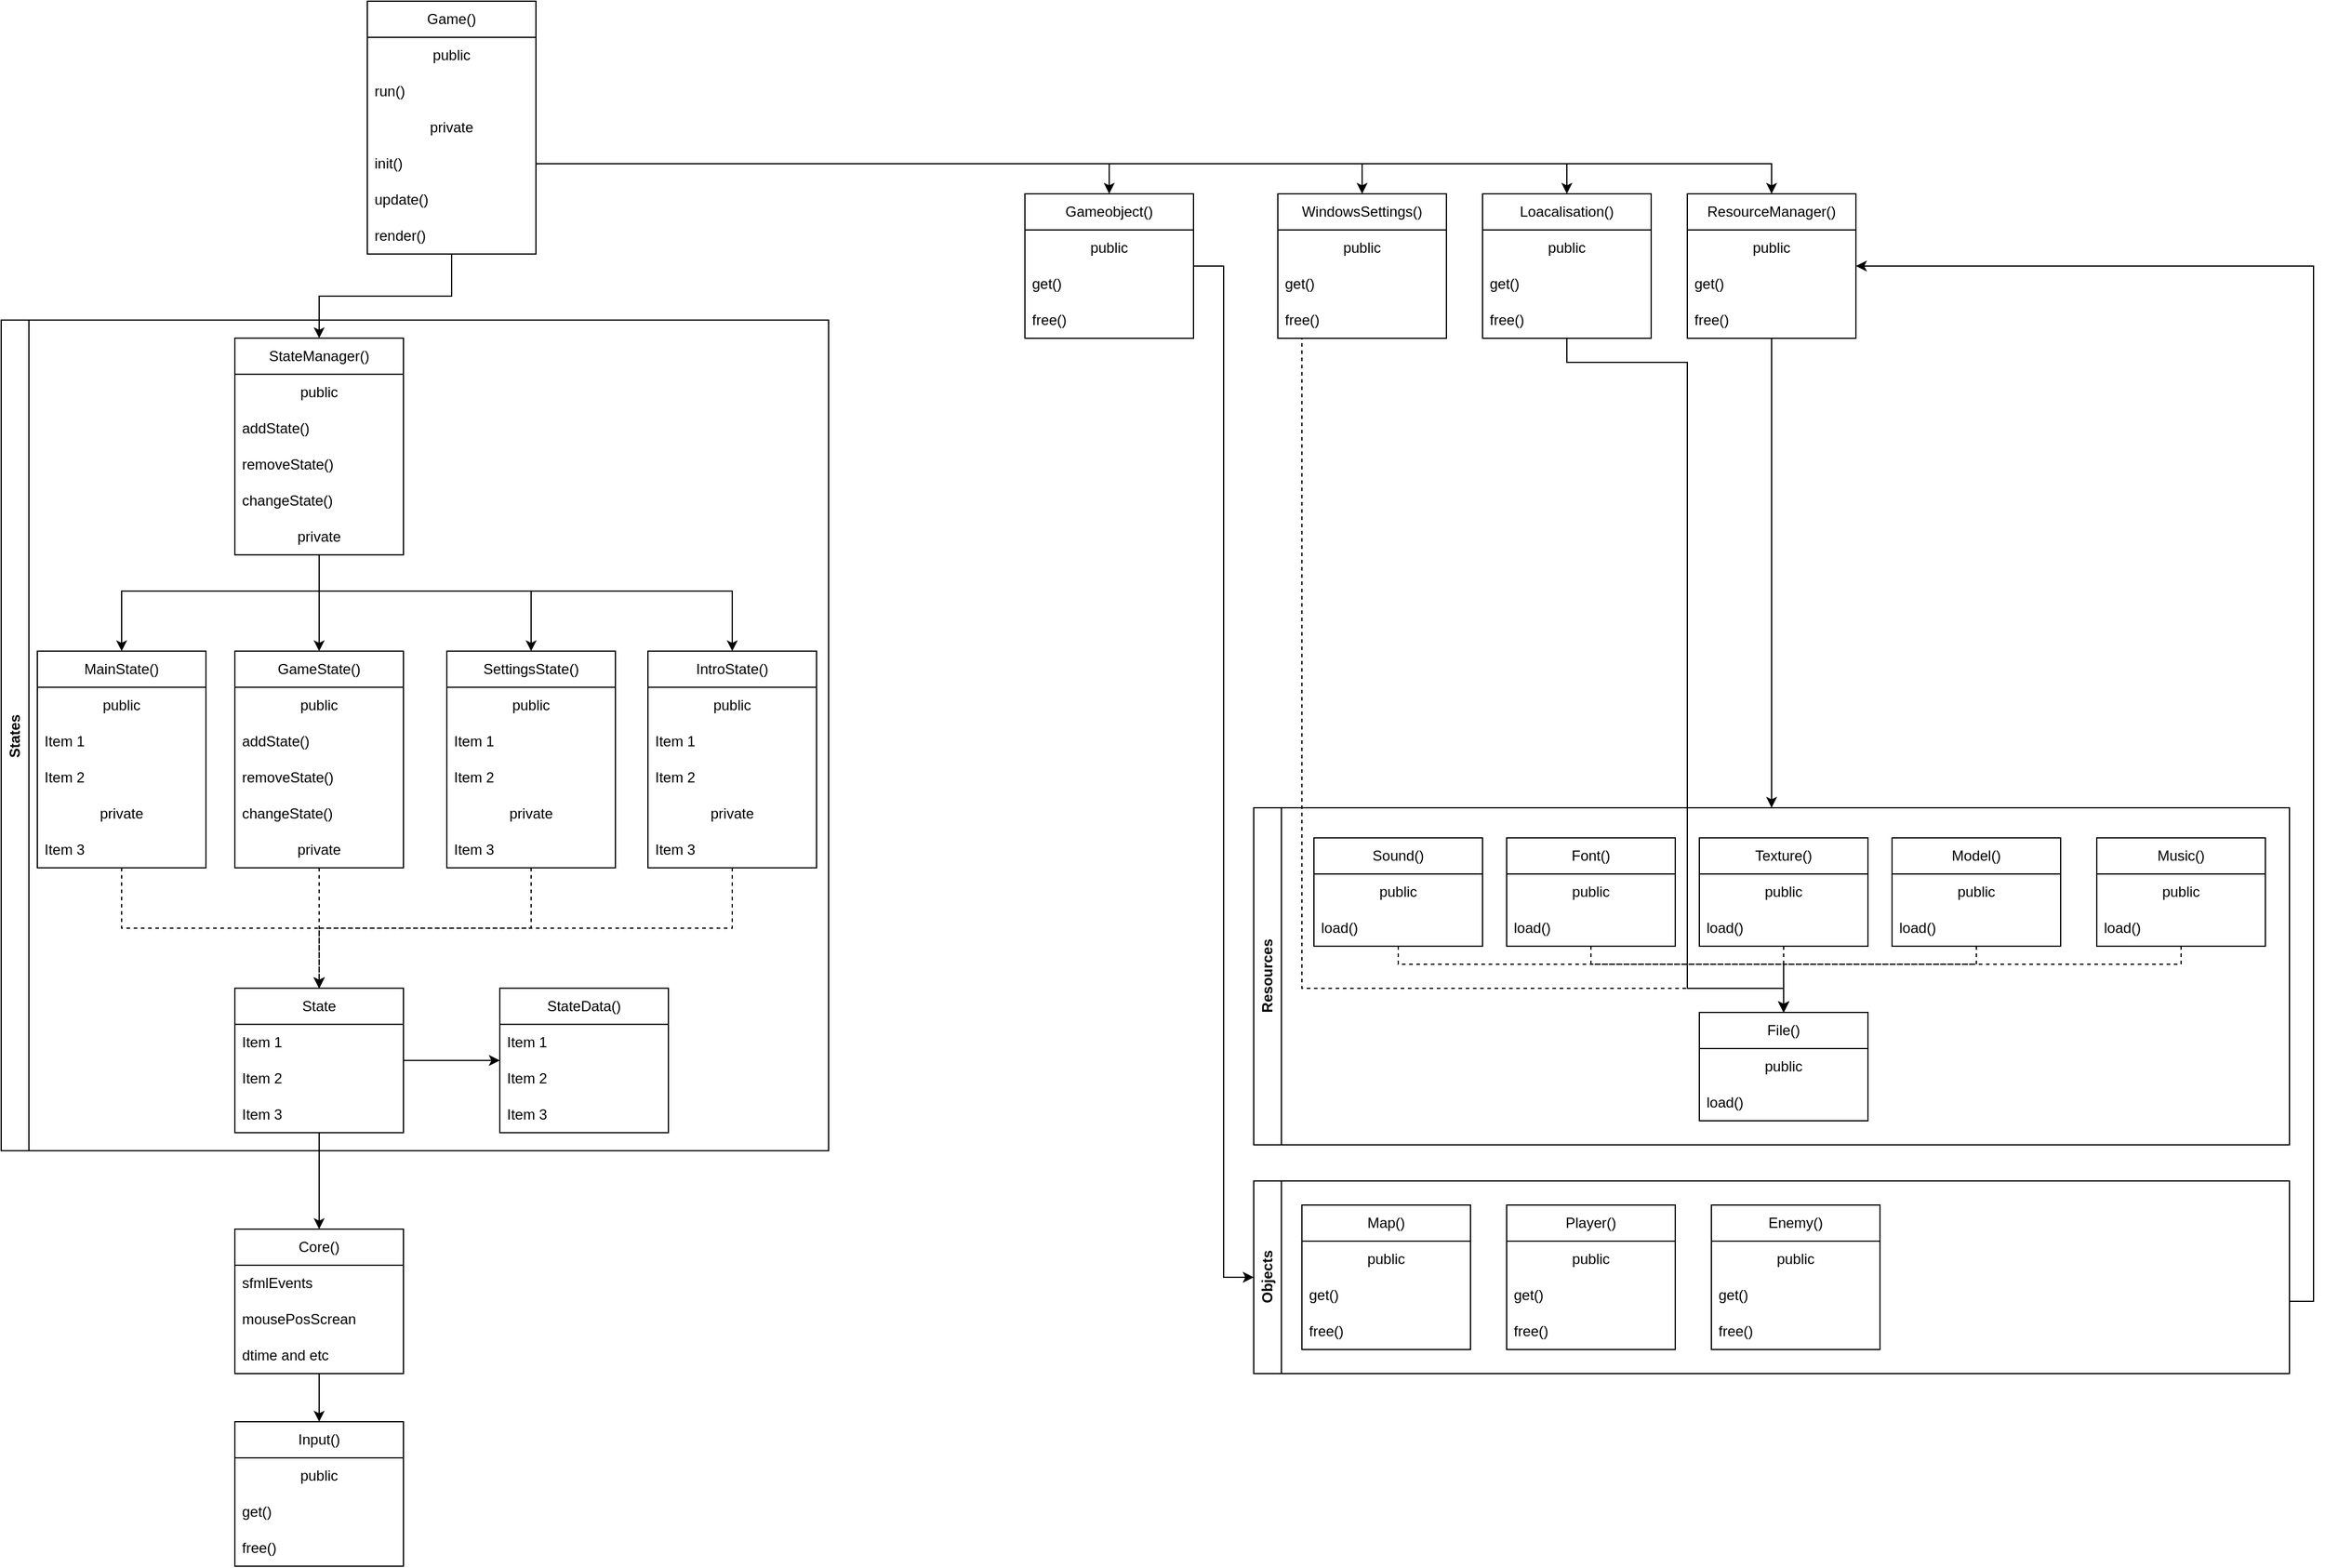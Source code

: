 <mxfile version="21.5.2" type="github">
  <diagram name="Страница 1" id="eQG78R5WdQIjexpzh70h">
    <mxGraphModel dx="1628" dy="859" grid="1" gridSize="10" guides="1" tooltips="1" connect="1" arrows="1" fold="1" page="1" pageScale="1" pageWidth="5000" pageHeight="5000" background="none" math="0" shadow="0">
      <root>
        <mxCell id="0" />
        <mxCell id="1" parent="0" />
        <mxCell id="CHiHUjRZ3rENDzoaXZ8h-26" value="" style="edgeStyle=orthogonalEdgeStyle;rounded=0;orthogonalLoop=1;jettySize=auto;html=1;labelBackgroundColor=none;fontColor=default;" parent="1" source="CHiHUjRZ3rENDzoaXZ8h-2" target="CHiHUjRZ3rENDzoaXZ8h-19" edge="1">
          <mxGeometry relative="1" as="geometry" />
        </mxCell>
        <mxCell id="CHiHUjRZ3rENDzoaXZ8h-2" value="Game()" style="swimlane;fontStyle=0;childLayout=stackLayout;horizontal=1;startSize=30;horizontalStack=0;resizeParent=1;resizeParentMax=0;resizeLast=0;collapsible=1;marginBottom=0;whiteSpace=wrap;html=1;labelBackgroundColor=none;rounded=0;" parent="1" vertex="1">
          <mxGeometry x="344" y="20" width="140" height="210" as="geometry">
            <mxRectangle x="344" y="20" width="70" height="30" as="alternateBounds" />
          </mxGeometry>
        </mxCell>
        <mxCell id="CHiHUjRZ3rENDzoaXZ8h-3" value="public" style="text;align=center;verticalAlign=middle;spacingLeft=4;spacingRight=4;overflow=hidden;points=[[0,0.5],[1,0.5]];portConstraint=eastwest;rotatable=0;whiteSpace=wrap;html=1;labelBackgroundColor=none;rounded=0;" parent="CHiHUjRZ3rENDzoaXZ8h-2" vertex="1">
          <mxGeometry y="30" width="140" height="30" as="geometry" />
        </mxCell>
        <mxCell id="CHiHUjRZ3rENDzoaXZ8h-5" value="run()" style="text;strokeColor=none;fillColor=none;align=left;verticalAlign=middle;spacingLeft=4;spacingRight=4;overflow=hidden;points=[[0,0.5],[1,0.5]];portConstraint=eastwest;rotatable=0;whiteSpace=wrap;html=1;labelBackgroundColor=none;rounded=0;" parent="CHiHUjRZ3rENDzoaXZ8h-2" vertex="1">
          <mxGeometry y="60" width="140" height="30" as="geometry" />
        </mxCell>
        <mxCell id="CHiHUjRZ3rENDzoaXZ8h-4" value="private" style="text;align=center;verticalAlign=middle;spacingLeft=4;spacingRight=4;overflow=hidden;points=[[0,0.5],[1,0.5]];portConstraint=eastwest;rotatable=0;whiteSpace=wrap;html=1;labelBackgroundColor=none;rounded=0;" parent="CHiHUjRZ3rENDzoaXZ8h-2" vertex="1">
          <mxGeometry y="90" width="140" height="30" as="geometry" />
        </mxCell>
        <mxCell id="CHiHUjRZ3rENDzoaXZ8h-9" value="init()" style="text;strokeColor=none;fillColor=none;align=left;verticalAlign=middle;spacingLeft=4;spacingRight=4;overflow=hidden;points=[[0,0.5],[1,0.5]];portConstraint=eastwest;rotatable=0;whiteSpace=wrap;html=1;labelBackgroundColor=none;rounded=0;" parent="CHiHUjRZ3rENDzoaXZ8h-2" vertex="1">
          <mxGeometry y="120" width="140" height="30" as="geometry" />
        </mxCell>
        <mxCell id="CHiHUjRZ3rENDzoaXZ8h-7" value="update()" style="text;strokeColor=none;fillColor=none;align=left;verticalAlign=middle;spacingLeft=4;spacingRight=4;overflow=hidden;points=[[0,0.5],[1,0.5]];portConstraint=eastwest;rotatable=0;whiteSpace=wrap;html=1;labelBackgroundColor=none;rounded=0;" parent="CHiHUjRZ3rENDzoaXZ8h-2" vertex="1">
          <mxGeometry y="150" width="140" height="30" as="geometry" />
        </mxCell>
        <mxCell id="CHiHUjRZ3rENDzoaXZ8h-8" value="render()" style="text;strokeColor=none;fillColor=none;align=left;verticalAlign=middle;spacingLeft=4;spacingRight=4;overflow=hidden;points=[[0,0.5],[1,0.5]];portConstraint=eastwest;rotatable=0;whiteSpace=wrap;html=1;labelBackgroundColor=none;rounded=0;" parent="CHiHUjRZ3rENDzoaXZ8h-2" vertex="1">
          <mxGeometry y="180" width="140" height="30" as="geometry" />
        </mxCell>
        <mxCell id="CHiHUjRZ3rENDzoaXZ8h-319" style="edgeStyle=orthogonalEdgeStyle;rounded=0;orthogonalLoop=1;jettySize=auto;html=1;entryX=0.5;entryY=0;entryDx=0;entryDy=0;labelBackgroundColor=none;fontColor=default;" parent="1" source="CHiHUjRZ3rENDzoaXZ8h-200" target="CHiHUjRZ3rENDzoaXZ8h-302" edge="1">
          <mxGeometry relative="1" as="geometry" />
        </mxCell>
        <mxCell id="CHiHUjRZ3rENDzoaXZ8h-200" value="ResourceManager()" style="swimlane;fontStyle=0;childLayout=stackLayout;horizontal=1;startSize=30;horizontalStack=0;resizeParent=1;resizeParentMax=0;resizeLast=0;collapsible=1;marginBottom=0;whiteSpace=wrap;html=1;labelBackgroundColor=none;rounded=0;" parent="1" vertex="1">
          <mxGeometry x="1440" y="180" width="140" height="120" as="geometry">
            <mxRectangle x="344" y="20" width="70" height="30" as="alternateBounds" />
          </mxGeometry>
        </mxCell>
        <mxCell id="CHiHUjRZ3rENDzoaXZ8h-201" value="public" style="text;align=center;verticalAlign=middle;spacingLeft=4;spacingRight=4;overflow=hidden;points=[[0,0.5],[1,0.5]];portConstraint=eastwest;rotatable=0;whiteSpace=wrap;html=1;labelBackgroundColor=none;rounded=0;" parent="CHiHUjRZ3rENDzoaXZ8h-200" vertex="1">
          <mxGeometry y="30" width="140" height="30" as="geometry" />
        </mxCell>
        <mxCell id="CHiHUjRZ3rENDzoaXZ8h-202" value="get()" style="text;strokeColor=none;fillColor=none;align=left;verticalAlign=middle;spacingLeft=4;spacingRight=4;overflow=hidden;points=[[0,0.5],[1,0.5]];portConstraint=eastwest;rotatable=0;whiteSpace=wrap;html=1;labelBackgroundColor=none;rounded=0;" parent="CHiHUjRZ3rENDzoaXZ8h-200" vertex="1">
          <mxGeometry y="60" width="140" height="30" as="geometry" />
        </mxCell>
        <mxCell id="CHiHUjRZ3rENDzoaXZ8h-207" value="free()" style="text;strokeColor=none;fillColor=none;align=left;verticalAlign=middle;spacingLeft=4;spacingRight=4;overflow=hidden;points=[[0,0.5],[1,0.5]];portConstraint=eastwest;rotatable=0;whiteSpace=wrap;html=1;labelBackgroundColor=none;rounded=0;" parent="CHiHUjRZ3rENDzoaXZ8h-200" vertex="1">
          <mxGeometry y="90" width="140" height="30" as="geometry" />
        </mxCell>
        <mxCell id="CHiHUjRZ3rENDzoaXZ8h-290" style="edgeStyle=orthogonalEdgeStyle;rounded=0;orthogonalLoop=1;jettySize=auto;html=1;entryX=0.5;entryY=0;entryDx=0;entryDy=0;dashed=1;labelBackgroundColor=none;fontColor=default;exitX=0.5;exitY=1;exitDx=0;exitDy=0;" parent="1" source="CHiHUjRZ3rENDzoaXZ8h-209" target="CHiHUjRZ3rENDzoaXZ8h-241" edge="1">
          <mxGeometry relative="1" as="geometry">
            <Array as="points">
              <mxPoint x="1120" y="300" />
              <mxPoint x="1120" y="840" />
              <mxPoint x="1520" y="840" />
            </Array>
            <mxPoint x="1190" y="340" as="sourcePoint" />
          </mxGeometry>
        </mxCell>
        <mxCell id="CHiHUjRZ3rENDzoaXZ8h-209" value="WindowsSettings()" style="swimlane;fontStyle=0;childLayout=stackLayout;horizontal=1;startSize=30;horizontalStack=0;resizeParent=1;resizeParentMax=0;resizeLast=0;collapsible=1;marginBottom=0;whiteSpace=wrap;html=1;labelBackgroundColor=none;rounded=0;" parent="1" vertex="1">
          <mxGeometry x="1100" y="180.0" width="140" height="120" as="geometry">
            <mxRectangle x="344" y="20" width="70" height="30" as="alternateBounds" />
          </mxGeometry>
        </mxCell>
        <mxCell id="CHiHUjRZ3rENDzoaXZ8h-210" value="public" style="text;align=center;verticalAlign=middle;spacingLeft=4;spacingRight=4;overflow=hidden;points=[[0,0.5],[1,0.5]];portConstraint=eastwest;rotatable=0;whiteSpace=wrap;html=1;labelBackgroundColor=none;rounded=0;" parent="CHiHUjRZ3rENDzoaXZ8h-209" vertex="1">
          <mxGeometry y="30" width="140" height="30" as="geometry" />
        </mxCell>
        <mxCell id="CHiHUjRZ3rENDzoaXZ8h-211" value="get()" style="text;strokeColor=none;fillColor=none;align=left;verticalAlign=middle;spacingLeft=4;spacingRight=4;overflow=hidden;points=[[0,0.5],[1,0.5]];portConstraint=eastwest;rotatable=0;whiteSpace=wrap;html=1;labelBackgroundColor=none;rounded=0;" parent="CHiHUjRZ3rENDzoaXZ8h-209" vertex="1">
          <mxGeometry y="60" width="140" height="30" as="geometry" />
        </mxCell>
        <mxCell id="CHiHUjRZ3rENDzoaXZ8h-212" value="free()" style="text;strokeColor=none;fillColor=none;align=left;verticalAlign=middle;spacingLeft=4;spacingRight=4;overflow=hidden;points=[[0,0.5],[1,0.5]];portConstraint=eastwest;rotatable=0;whiteSpace=wrap;html=1;labelBackgroundColor=none;rounded=0;" parent="CHiHUjRZ3rENDzoaXZ8h-209" vertex="1">
          <mxGeometry y="90" width="140" height="30" as="geometry" />
        </mxCell>
        <mxCell id="CHiHUjRZ3rENDzoaXZ8h-219" value="Input()" style="swimlane;fontStyle=0;childLayout=stackLayout;horizontal=1;startSize=30;horizontalStack=0;resizeParent=1;resizeParentMax=0;resizeLast=0;collapsible=1;marginBottom=0;whiteSpace=wrap;html=1;labelBackgroundColor=none;rounded=0;" parent="1" vertex="1">
          <mxGeometry x="234" y="1200" width="140" height="120" as="geometry">
            <mxRectangle x="344" y="20" width="70" height="30" as="alternateBounds" />
          </mxGeometry>
        </mxCell>
        <mxCell id="CHiHUjRZ3rENDzoaXZ8h-220" value="public" style="text;align=center;verticalAlign=middle;spacingLeft=4;spacingRight=4;overflow=hidden;points=[[0,0.5],[1,0.5]];portConstraint=eastwest;rotatable=0;whiteSpace=wrap;html=1;labelBackgroundColor=none;rounded=0;" parent="CHiHUjRZ3rENDzoaXZ8h-219" vertex="1">
          <mxGeometry y="30" width="140" height="30" as="geometry" />
        </mxCell>
        <mxCell id="CHiHUjRZ3rENDzoaXZ8h-221" value="get()" style="text;strokeColor=none;fillColor=none;align=left;verticalAlign=middle;spacingLeft=4;spacingRight=4;overflow=hidden;points=[[0,0.5],[1,0.5]];portConstraint=eastwest;rotatable=0;whiteSpace=wrap;html=1;labelBackgroundColor=none;rounded=0;" parent="CHiHUjRZ3rENDzoaXZ8h-219" vertex="1">
          <mxGeometry y="60" width="140" height="30" as="geometry" />
        </mxCell>
        <mxCell id="CHiHUjRZ3rENDzoaXZ8h-222" value="free()" style="text;strokeColor=none;fillColor=none;align=left;verticalAlign=middle;spacingLeft=4;spacingRight=4;overflow=hidden;points=[[0,0.5],[1,0.5]];portConstraint=eastwest;rotatable=0;whiteSpace=wrap;html=1;labelBackgroundColor=none;rounded=0;" parent="CHiHUjRZ3rENDzoaXZ8h-219" vertex="1">
          <mxGeometry y="90" width="140" height="30" as="geometry" />
        </mxCell>
        <mxCell id="CHiHUjRZ3rENDzoaXZ8h-291" style="edgeStyle=orthogonalEdgeStyle;rounded=0;orthogonalLoop=1;jettySize=auto;html=1;entryX=0.5;entryY=0;entryDx=0;entryDy=0;labelBackgroundColor=none;fontColor=default;exitX=0.5;exitY=1;exitDx=0;exitDy=0;" parent="1" source="CHiHUjRZ3rENDzoaXZ8h-223" target="CHiHUjRZ3rENDzoaXZ8h-241" edge="1">
          <mxGeometry relative="1" as="geometry">
            <Array as="points">
              <mxPoint x="1340" y="320" />
              <mxPoint x="1440" y="320" />
              <mxPoint x="1440" y="840" />
              <mxPoint x="1520" y="840" />
            </Array>
          </mxGeometry>
        </mxCell>
        <mxCell id="CHiHUjRZ3rENDzoaXZ8h-223" value="Loacalisation()" style="swimlane;fontStyle=0;childLayout=stackLayout;horizontal=1;startSize=30;horizontalStack=0;resizeParent=1;resizeParentMax=0;resizeLast=0;collapsible=1;marginBottom=0;whiteSpace=wrap;html=1;labelBackgroundColor=none;rounded=0;" parent="1" vertex="1">
          <mxGeometry x="1270" y="180.0" width="140" height="120" as="geometry">
            <mxRectangle x="344" y="20" width="70" height="30" as="alternateBounds" />
          </mxGeometry>
        </mxCell>
        <mxCell id="CHiHUjRZ3rENDzoaXZ8h-224" value="public" style="text;align=center;verticalAlign=middle;spacingLeft=4;spacingRight=4;overflow=hidden;points=[[0,0.5],[1,0.5]];portConstraint=eastwest;rotatable=0;whiteSpace=wrap;html=1;labelBackgroundColor=none;rounded=0;" parent="CHiHUjRZ3rENDzoaXZ8h-223" vertex="1">
          <mxGeometry y="30" width="140" height="30" as="geometry" />
        </mxCell>
        <mxCell id="CHiHUjRZ3rENDzoaXZ8h-225" value="get()" style="text;strokeColor=none;fillColor=none;align=left;verticalAlign=middle;spacingLeft=4;spacingRight=4;overflow=hidden;points=[[0,0.5],[1,0.5]];portConstraint=eastwest;rotatable=0;whiteSpace=wrap;html=1;labelBackgroundColor=none;rounded=0;" parent="CHiHUjRZ3rENDzoaXZ8h-223" vertex="1">
          <mxGeometry y="60" width="140" height="30" as="geometry" />
        </mxCell>
        <mxCell id="CHiHUjRZ3rENDzoaXZ8h-226" value="free()" style="text;strokeColor=none;fillColor=none;align=left;verticalAlign=middle;spacingLeft=4;spacingRight=4;overflow=hidden;points=[[0,0.5],[1,0.5]];portConstraint=eastwest;rotatable=0;whiteSpace=wrap;html=1;labelBackgroundColor=none;rounded=0;" parent="CHiHUjRZ3rENDzoaXZ8h-223" vertex="1">
          <mxGeometry y="90" width="140" height="30" as="geometry" />
        </mxCell>
        <mxCell id="CHiHUjRZ3rENDzoaXZ8h-309" style="edgeStyle=orthogonalEdgeStyle;rounded=0;orthogonalLoop=1;jettySize=auto;html=1;entryX=0;entryY=0.5;entryDx=0;entryDy=0;labelBackgroundColor=none;fontColor=default;" parent="1" source="CHiHUjRZ3rENDzoaXZ8h-227" target="CHiHUjRZ3rENDzoaXZ8h-308" edge="1">
          <mxGeometry relative="1" as="geometry" />
        </mxCell>
        <mxCell id="CHiHUjRZ3rENDzoaXZ8h-227" value="Gameobject()" style="swimlane;fontStyle=0;childLayout=stackLayout;horizontal=1;startSize=30;horizontalStack=0;resizeParent=1;resizeParentMax=0;resizeLast=0;collapsible=1;marginBottom=0;whiteSpace=wrap;html=1;labelBackgroundColor=none;rounded=0;" parent="1" vertex="1">
          <mxGeometry x="890" y="180.0" width="140" height="120" as="geometry">
            <mxRectangle x="344" y="20" width="70" height="30" as="alternateBounds" />
          </mxGeometry>
        </mxCell>
        <mxCell id="CHiHUjRZ3rENDzoaXZ8h-228" value="public" style="text;align=center;verticalAlign=middle;spacingLeft=4;spacingRight=4;overflow=hidden;points=[[0,0.5],[1,0.5]];portConstraint=eastwest;rotatable=0;whiteSpace=wrap;html=1;labelBackgroundColor=none;rounded=0;" parent="CHiHUjRZ3rENDzoaXZ8h-227" vertex="1">
          <mxGeometry y="30" width="140" height="30" as="geometry" />
        </mxCell>
        <mxCell id="CHiHUjRZ3rENDzoaXZ8h-229" value="get()" style="text;strokeColor=none;fillColor=none;align=left;verticalAlign=middle;spacingLeft=4;spacingRight=4;overflow=hidden;points=[[0,0.5],[1,0.5]];portConstraint=eastwest;rotatable=0;whiteSpace=wrap;html=1;labelBackgroundColor=none;rounded=0;" parent="CHiHUjRZ3rENDzoaXZ8h-227" vertex="1">
          <mxGeometry y="60" width="140" height="30" as="geometry" />
        </mxCell>
        <mxCell id="CHiHUjRZ3rENDzoaXZ8h-230" value="free()" style="text;strokeColor=none;fillColor=none;align=left;verticalAlign=middle;spacingLeft=4;spacingRight=4;overflow=hidden;points=[[0,0.5],[1,0.5]];portConstraint=eastwest;rotatable=0;whiteSpace=wrap;html=1;labelBackgroundColor=none;rounded=0;" parent="CHiHUjRZ3rENDzoaXZ8h-227" vertex="1">
          <mxGeometry y="90" width="140" height="30" as="geometry" />
        </mxCell>
        <mxCell id="CHiHUjRZ3rENDzoaXZ8h-246" style="edgeStyle=orthogonalEdgeStyle;rounded=0;orthogonalLoop=1;jettySize=auto;html=1;exitX=1;exitY=0.5;exitDx=0;exitDy=0;entryX=0.5;entryY=0;entryDx=0;entryDy=0;labelBackgroundColor=none;fontColor=default;" parent="1" source="CHiHUjRZ3rENDzoaXZ8h-9" target="CHiHUjRZ3rENDzoaXZ8h-200" edge="1">
          <mxGeometry relative="1" as="geometry" />
        </mxCell>
        <mxCell id="CHiHUjRZ3rENDzoaXZ8h-247" style="edgeStyle=orthogonalEdgeStyle;rounded=0;orthogonalLoop=1;jettySize=auto;html=1;exitX=1;exitY=0.5;exitDx=0;exitDy=0;labelBackgroundColor=none;fontColor=default;" parent="1" source="CHiHUjRZ3rENDzoaXZ8h-9" target="CHiHUjRZ3rENDzoaXZ8h-209" edge="1">
          <mxGeometry relative="1" as="geometry" />
        </mxCell>
        <mxCell id="CHiHUjRZ3rENDzoaXZ8h-249" style="edgeStyle=orthogonalEdgeStyle;rounded=0;orthogonalLoop=1;jettySize=auto;html=1;exitX=1;exitY=0.5;exitDx=0;exitDy=0;labelBackgroundColor=none;fontColor=default;" parent="1" source="CHiHUjRZ3rENDzoaXZ8h-9" target="CHiHUjRZ3rENDzoaXZ8h-223" edge="1">
          <mxGeometry relative="1" as="geometry" />
        </mxCell>
        <mxCell id="CHiHUjRZ3rENDzoaXZ8h-250" style="edgeStyle=orthogonalEdgeStyle;rounded=0;orthogonalLoop=1;jettySize=auto;html=1;exitX=1;exitY=0.5;exitDx=0;exitDy=0;entryX=0.5;entryY=0;entryDx=0;entryDy=0;labelBackgroundColor=none;fontColor=default;" parent="1" source="CHiHUjRZ3rENDzoaXZ8h-9" target="CHiHUjRZ3rENDzoaXZ8h-227" edge="1">
          <mxGeometry relative="1" as="geometry" />
        </mxCell>
        <mxCell id="CHiHUjRZ3rENDzoaXZ8h-300" value="States" style="swimlane;horizontal=0;whiteSpace=wrap;html=1;labelBackgroundColor=none;rounded=0;" parent="1" vertex="1">
          <mxGeometry x="40" y="284.93" width="687" height="690" as="geometry" />
        </mxCell>
        <mxCell id="CHiHUjRZ3rENDzoaXZ8h-35" value="" style="edgeStyle=orthogonalEdgeStyle;rounded=0;orthogonalLoop=1;jettySize=auto;html=1;entryX=0.5;entryY=0;entryDx=0;entryDy=0;labelBackgroundColor=none;fontColor=default;" parent="CHiHUjRZ3rENDzoaXZ8h-300" source="CHiHUjRZ3rENDzoaXZ8h-19" target="CHiHUjRZ3rENDzoaXZ8h-51" edge="1">
          <mxGeometry relative="1" as="geometry">
            <Array as="points">
              <mxPoint x="264" y="225" />
              <mxPoint x="607" y="225" />
            </Array>
          </mxGeometry>
        </mxCell>
        <mxCell id="CHiHUjRZ3rENDzoaXZ8h-36" value="" style="edgeStyle=orthogonalEdgeStyle;rounded=0;orthogonalLoop=1;jettySize=auto;html=1;entryX=0.5;entryY=0;entryDx=0;entryDy=0;labelBackgroundColor=none;fontColor=default;" parent="CHiHUjRZ3rENDzoaXZ8h-300" source="CHiHUjRZ3rENDzoaXZ8h-19" target="CHiHUjRZ3rENDzoaXZ8h-37" edge="1">
          <mxGeometry relative="1" as="geometry">
            <Array as="points">
              <mxPoint x="264" y="225" />
              <mxPoint x="100" y="225" />
            </Array>
          </mxGeometry>
        </mxCell>
        <mxCell id="CHiHUjRZ3rENDzoaXZ8h-46" value="" style="edgeStyle=orthogonalEdgeStyle;rounded=0;orthogonalLoop=1;jettySize=auto;html=1;labelBackgroundColor=none;fontColor=default;" parent="CHiHUjRZ3rENDzoaXZ8h-300" source="CHiHUjRZ3rENDzoaXZ8h-19" target="CHiHUjRZ3rENDzoaXZ8h-41" edge="1">
          <mxGeometry relative="1" as="geometry">
            <Array as="points">
              <mxPoint x="264" y="225" />
              <mxPoint x="440" y="225" />
            </Array>
          </mxGeometry>
        </mxCell>
        <mxCell id="CHiHUjRZ3rENDzoaXZ8h-305" style="edgeStyle=orthogonalEdgeStyle;rounded=0;orthogonalLoop=1;jettySize=auto;html=1;labelBackgroundColor=none;fontColor=default;" parent="CHiHUjRZ3rENDzoaXZ8h-300" source="CHiHUjRZ3rENDzoaXZ8h-19" target="CHiHUjRZ3rENDzoaXZ8h-29" edge="1">
          <mxGeometry relative="1" as="geometry" />
        </mxCell>
        <mxCell id="CHiHUjRZ3rENDzoaXZ8h-19" value="StateManager()" style="swimlane;fontStyle=0;childLayout=stackLayout;horizontal=1;startSize=30;horizontalStack=0;resizeParent=1;resizeParentMax=0;resizeLast=0;collapsible=1;marginBottom=0;whiteSpace=wrap;html=1;labelBackgroundColor=none;rounded=0;" parent="CHiHUjRZ3rENDzoaXZ8h-300" vertex="1">
          <mxGeometry x="194" y="15" width="140" height="180" as="geometry">
            <mxRectangle x="344" y="310" width="70" height="30" as="alternateBounds" />
          </mxGeometry>
        </mxCell>
        <mxCell id="CHiHUjRZ3rENDzoaXZ8h-20" value="public" style="text;align=center;verticalAlign=middle;spacingLeft=4;spacingRight=4;overflow=hidden;points=[[0,0.5],[1,0.5]];portConstraint=eastwest;rotatable=0;whiteSpace=wrap;html=1;labelBackgroundColor=none;rounded=0;" parent="CHiHUjRZ3rENDzoaXZ8h-19" vertex="1">
          <mxGeometry y="30" width="140" height="30" as="geometry" />
        </mxCell>
        <mxCell id="CHiHUjRZ3rENDzoaXZ8h-21" value="addState()" style="text;strokeColor=none;fillColor=none;align=left;verticalAlign=middle;spacingLeft=4;spacingRight=4;overflow=hidden;points=[[0,0.5],[1,0.5]];portConstraint=eastwest;rotatable=0;whiteSpace=wrap;html=1;labelBackgroundColor=none;rounded=0;" parent="CHiHUjRZ3rENDzoaXZ8h-19" vertex="1">
          <mxGeometry y="60" width="140" height="30" as="geometry" />
        </mxCell>
        <mxCell id="CHiHUjRZ3rENDzoaXZ8h-27" value="removeState()" style="text;strokeColor=none;fillColor=none;align=left;verticalAlign=middle;spacingLeft=4;spacingRight=4;overflow=hidden;points=[[0,0.5],[1,0.5]];portConstraint=eastwest;rotatable=0;whiteSpace=wrap;html=1;labelBackgroundColor=none;rounded=0;" parent="CHiHUjRZ3rENDzoaXZ8h-19" vertex="1">
          <mxGeometry y="90" width="140" height="30" as="geometry" />
        </mxCell>
        <mxCell id="CHiHUjRZ3rENDzoaXZ8h-28" value="changeState()" style="text;strokeColor=none;fillColor=none;align=left;verticalAlign=middle;spacingLeft=4;spacingRight=4;overflow=hidden;points=[[0,0.5],[1,0.5]];portConstraint=eastwest;rotatable=0;whiteSpace=wrap;html=1;labelBackgroundColor=none;rounded=0;" parent="CHiHUjRZ3rENDzoaXZ8h-19" vertex="1">
          <mxGeometry y="120" width="140" height="30" as="geometry" />
        </mxCell>
        <mxCell id="CHiHUjRZ3rENDzoaXZ8h-22" value="private" style="text;align=center;verticalAlign=middle;spacingLeft=4;spacingRight=4;overflow=hidden;points=[[0,0.5],[1,0.5]];portConstraint=eastwest;rotatable=0;whiteSpace=wrap;html=1;labelBackgroundColor=none;rounded=0;" parent="CHiHUjRZ3rENDzoaXZ8h-19" vertex="1">
          <mxGeometry y="150" width="140" height="30" as="geometry" />
        </mxCell>
        <mxCell id="CHiHUjRZ3rENDzoaXZ8h-193" value="" style="edgeStyle=orthogonalEdgeStyle;rounded=0;orthogonalLoop=1;jettySize=auto;html=1;entryX=0.5;entryY=0;entryDx=0;entryDy=0;dashed=1;labelBackgroundColor=none;fontColor=default;" parent="CHiHUjRZ3rENDzoaXZ8h-300" source="CHiHUjRZ3rENDzoaXZ8h-29" target="CHiHUjRZ3rENDzoaXZ8h-179" edge="1">
          <mxGeometry relative="1" as="geometry">
            <mxPoint x="264" y="515" as="targetPoint" />
          </mxGeometry>
        </mxCell>
        <mxCell id="CHiHUjRZ3rENDzoaXZ8h-29" value="GameState()" style="swimlane;fontStyle=0;childLayout=stackLayout;horizontal=1;startSize=30;horizontalStack=0;resizeParent=1;resizeParentMax=0;resizeLast=0;collapsible=1;marginBottom=0;whiteSpace=wrap;html=1;labelBackgroundColor=none;rounded=0;" parent="CHiHUjRZ3rENDzoaXZ8h-300" vertex="1">
          <mxGeometry x="194" y="275" width="140" height="180" as="geometry">
            <mxRectangle x="344" y="20" width="70" height="30" as="alternateBounds" />
          </mxGeometry>
        </mxCell>
        <mxCell id="CHiHUjRZ3rENDzoaXZ8h-30" value="public" style="text;align=center;verticalAlign=middle;spacingLeft=4;spacingRight=4;overflow=hidden;points=[[0,0.5],[1,0.5]];portConstraint=eastwest;rotatable=0;whiteSpace=wrap;html=1;labelBackgroundColor=none;rounded=0;" parent="CHiHUjRZ3rENDzoaXZ8h-29" vertex="1">
          <mxGeometry y="30" width="140" height="30" as="geometry" />
        </mxCell>
        <mxCell id="CHiHUjRZ3rENDzoaXZ8h-31" value="addState()" style="text;strokeColor=none;fillColor=none;align=left;verticalAlign=middle;spacingLeft=4;spacingRight=4;overflow=hidden;points=[[0,0.5],[1,0.5]];portConstraint=eastwest;rotatable=0;whiteSpace=wrap;html=1;labelBackgroundColor=none;rounded=0;" parent="CHiHUjRZ3rENDzoaXZ8h-29" vertex="1">
          <mxGeometry y="60" width="140" height="30" as="geometry" />
        </mxCell>
        <mxCell id="CHiHUjRZ3rENDzoaXZ8h-32" value="removeState()" style="text;strokeColor=none;fillColor=none;align=left;verticalAlign=middle;spacingLeft=4;spacingRight=4;overflow=hidden;points=[[0,0.5],[1,0.5]];portConstraint=eastwest;rotatable=0;whiteSpace=wrap;html=1;labelBackgroundColor=none;rounded=0;" parent="CHiHUjRZ3rENDzoaXZ8h-29" vertex="1">
          <mxGeometry y="90" width="140" height="30" as="geometry" />
        </mxCell>
        <mxCell id="CHiHUjRZ3rENDzoaXZ8h-33" value="changeState()" style="text;strokeColor=none;fillColor=none;align=left;verticalAlign=middle;spacingLeft=4;spacingRight=4;overflow=hidden;points=[[0,0.5],[1,0.5]];portConstraint=eastwest;rotatable=0;whiteSpace=wrap;html=1;labelBackgroundColor=none;rounded=0;" parent="CHiHUjRZ3rENDzoaXZ8h-29" vertex="1">
          <mxGeometry y="120" width="140" height="30" as="geometry" />
        </mxCell>
        <mxCell id="CHiHUjRZ3rENDzoaXZ8h-34" value="private" style="text;align=center;verticalAlign=middle;spacingLeft=4;spacingRight=4;overflow=hidden;points=[[0,0.5],[1,0.5]];portConstraint=eastwest;rotatable=0;whiteSpace=wrap;html=1;labelBackgroundColor=none;rounded=0;" parent="CHiHUjRZ3rENDzoaXZ8h-29" vertex="1">
          <mxGeometry y="150" width="140" height="30" as="geometry" />
        </mxCell>
        <mxCell id="CHiHUjRZ3rENDzoaXZ8h-195" value="" style="edgeStyle=orthogonalEdgeStyle;rounded=0;orthogonalLoop=1;jettySize=auto;html=1;entryX=0.5;entryY=0;entryDx=0;entryDy=0;dashed=1;labelBackgroundColor=none;fontColor=default;" parent="CHiHUjRZ3rENDzoaXZ8h-300" source="CHiHUjRZ3rENDzoaXZ8h-37" target="CHiHUjRZ3rENDzoaXZ8h-179" edge="1">
          <mxGeometry relative="1" as="geometry">
            <mxPoint x="100" y="515" as="targetPoint" />
            <Array as="points">
              <mxPoint x="100" y="505" />
              <mxPoint x="264" y="505" />
            </Array>
          </mxGeometry>
        </mxCell>
        <mxCell id="CHiHUjRZ3rENDzoaXZ8h-37" value="MainState()" style="swimlane;fontStyle=0;childLayout=stackLayout;horizontal=1;startSize=30;horizontalStack=0;resizeParent=1;resizeParentMax=0;resizeLast=0;collapsible=1;marginBottom=0;whiteSpace=wrap;html=1;labelBackgroundColor=none;rounded=0;" parent="CHiHUjRZ3rENDzoaXZ8h-300" vertex="1">
          <mxGeometry x="30" y="275" width="140" height="180" as="geometry" />
        </mxCell>
        <mxCell id="CHiHUjRZ3rENDzoaXZ8h-48" value="public" style="text;align=center;verticalAlign=middle;spacingLeft=4;spacingRight=4;overflow=hidden;points=[[0,0.5],[1,0.5]];portConstraint=eastwest;rotatable=0;whiteSpace=wrap;html=1;labelBackgroundColor=none;rounded=0;" parent="CHiHUjRZ3rENDzoaXZ8h-37" vertex="1">
          <mxGeometry y="30" width="140" height="30" as="geometry" />
        </mxCell>
        <mxCell id="CHiHUjRZ3rENDzoaXZ8h-38" value="Item 1" style="text;strokeColor=none;fillColor=none;align=left;verticalAlign=middle;spacingLeft=4;spacingRight=4;overflow=hidden;points=[[0,0.5],[1,0.5]];portConstraint=eastwest;rotatable=0;whiteSpace=wrap;html=1;labelBackgroundColor=none;rounded=0;" parent="CHiHUjRZ3rENDzoaXZ8h-37" vertex="1">
          <mxGeometry y="60" width="140" height="30" as="geometry" />
        </mxCell>
        <mxCell id="CHiHUjRZ3rENDzoaXZ8h-39" value="Item 2" style="text;strokeColor=none;fillColor=none;align=left;verticalAlign=middle;spacingLeft=4;spacingRight=4;overflow=hidden;points=[[0,0.5],[1,0.5]];portConstraint=eastwest;rotatable=0;whiteSpace=wrap;html=1;labelBackgroundColor=none;rounded=0;" parent="CHiHUjRZ3rENDzoaXZ8h-37" vertex="1">
          <mxGeometry y="90" width="140" height="30" as="geometry" />
        </mxCell>
        <mxCell id="CHiHUjRZ3rENDzoaXZ8h-49" value="private" style="text;align=center;verticalAlign=middle;spacingLeft=4;spacingRight=4;overflow=hidden;points=[[0,0.5],[1,0.5]];portConstraint=eastwest;rotatable=0;whiteSpace=wrap;html=1;labelBackgroundColor=none;rounded=0;" parent="CHiHUjRZ3rENDzoaXZ8h-37" vertex="1">
          <mxGeometry y="120" width="140" height="30" as="geometry" />
        </mxCell>
        <mxCell id="CHiHUjRZ3rENDzoaXZ8h-40" value="Item 3" style="text;strokeColor=none;fillColor=none;align=left;verticalAlign=middle;spacingLeft=4;spacingRight=4;overflow=hidden;points=[[0,0.5],[1,0.5]];portConstraint=eastwest;rotatable=0;whiteSpace=wrap;html=1;labelBackgroundColor=none;rounded=0;" parent="CHiHUjRZ3rENDzoaXZ8h-37" vertex="1">
          <mxGeometry y="150" width="140" height="30" as="geometry" />
        </mxCell>
        <mxCell id="CHiHUjRZ3rENDzoaXZ8h-191" value="" style="edgeStyle=orthogonalEdgeStyle;rounded=0;orthogonalLoop=1;jettySize=auto;html=1;entryX=0.5;entryY=0;entryDx=0;entryDy=0;dashed=1;labelBackgroundColor=none;fontColor=default;" parent="CHiHUjRZ3rENDzoaXZ8h-300" source="CHiHUjRZ3rENDzoaXZ8h-41" target="CHiHUjRZ3rENDzoaXZ8h-179" edge="1">
          <mxGeometry relative="1" as="geometry">
            <mxPoint x="440" y="505" as="targetPoint" />
            <Array as="points">
              <mxPoint x="440" y="505" />
              <mxPoint x="264" y="505" />
            </Array>
          </mxGeometry>
        </mxCell>
        <mxCell id="CHiHUjRZ3rENDzoaXZ8h-41" value="SettingsState()" style="swimlane;fontStyle=0;childLayout=stackLayout;horizontal=1;startSize=30;horizontalStack=0;resizeParent=1;resizeParentMax=0;resizeLast=0;collapsible=1;marginBottom=0;whiteSpace=wrap;html=1;labelBackgroundColor=none;rounded=0;" parent="CHiHUjRZ3rENDzoaXZ8h-300" vertex="1">
          <mxGeometry x="370" y="275" width="140" height="180" as="geometry" />
        </mxCell>
        <mxCell id="CHiHUjRZ3rENDzoaXZ8h-47" value="public" style="text;align=center;verticalAlign=middle;spacingLeft=4;spacingRight=4;overflow=hidden;points=[[0,0.5],[1,0.5]];portConstraint=eastwest;rotatable=0;whiteSpace=wrap;html=1;labelBackgroundColor=none;rounded=0;" parent="CHiHUjRZ3rENDzoaXZ8h-41" vertex="1">
          <mxGeometry y="30" width="140" height="30" as="geometry" />
        </mxCell>
        <mxCell id="CHiHUjRZ3rENDzoaXZ8h-42" value="Item 1" style="text;strokeColor=none;fillColor=none;align=left;verticalAlign=middle;spacingLeft=4;spacingRight=4;overflow=hidden;points=[[0,0.5],[1,0.5]];portConstraint=eastwest;rotatable=0;whiteSpace=wrap;html=1;labelBackgroundColor=none;rounded=0;" parent="CHiHUjRZ3rENDzoaXZ8h-41" vertex="1">
          <mxGeometry y="60" width="140" height="30" as="geometry" />
        </mxCell>
        <mxCell id="CHiHUjRZ3rENDzoaXZ8h-43" value="Item 2" style="text;strokeColor=none;fillColor=none;align=left;verticalAlign=middle;spacingLeft=4;spacingRight=4;overflow=hidden;points=[[0,0.5],[1,0.5]];portConstraint=eastwest;rotatable=0;whiteSpace=wrap;html=1;labelBackgroundColor=none;rounded=0;" parent="CHiHUjRZ3rENDzoaXZ8h-41" vertex="1">
          <mxGeometry y="90" width="140" height="30" as="geometry" />
        </mxCell>
        <mxCell id="CHiHUjRZ3rENDzoaXZ8h-50" value="private" style="text;align=center;verticalAlign=middle;spacingLeft=4;spacingRight=4;overflow=hidden;points=[[0,0.5],[1,0.5]];portConstraint=eastwest;rotatable=0;whiteSpace=wrap;html=1;labelBackgroundColor=none;rounded=0;" parent="CHiHUjRZ3rENDzoaXZ8h-41" vertex="1">
          <mxGeometry y="120" width="140" height="30" as="geometry" />
        </mxCell>
        <mxCell id="CHiHUjRZ3rENDzoaXZ8h-44" value="Item 3" style="text;strokeColor=none;fillColor=none;align=left;verticalAlign=middle;spacingLeft=4;spacingRight=4;overflow=hidden;points=[[0,0.5],[1,0.5]];portConstraint=eastwest;rotatable=0;whiteSpace=wrap;html=1;labelBackgroundColor=none;rounded=0;" parent="CHiHUjRZ3rENDzoaXZ8h-41" vertex="1">
          <mxGeometry y="150" width="140" height="30" as="geometry" />
        </mxCell>
        <mxCell id="CHiHUjRZ3rENDzoaXZ8h-197" value="" style="edgeStyle=orthogonalEdgeStyle;rounded=0;orthogonalLoop=1;jettySize=auto;html=1;entryX=0.5;entryY=0;entryDx=0;entryDy=0;dashed=1;labelBackgroundColor=none;fontColor=default;" parent="CHiHUjRZ3rENDzoaXZ8h-300" source="CHiHUjRZ3rENDzoaXZ8h-51" target="CHiHUjRZ3rENDzoaXZ8h-179" edge="1">
          <mxGeometry relative="1" as="geometry">
            <mxPoint x="607" y="505" as="targetPoint" />
            <Array as="points">
              <mxPoint x="607" y="505" />
              <mxPoint x="264" y="505" />
            </Array>
          </mxGeometry>
        </mxCell>
        <mxCell id="CHiHUjRZ3rENDzoaXZ8h-51" value="IntroState()" style="swimlane;fontStyle=0;childLayout=stackLayout;horizontal=1;startSize=30;horizontalStack=0;resizeParent=1;resizeParentMax=0;resizeLast=0;collapsible=1;marginBottom=0;whiteSpace=wrap;html=1;labelBackgroundColor=none;rounded=0;" parent="CHiHUjRZ3rENDzoaXZ8h-300" vertex="1">
          <mxGeometry x="537" y="275" width="140" height="180" as="geometry" />
        </mxCell>
        <mxCell id="CHiHUjRZ3rENDzoaXZ8h-52" value="public" style="text;align=center;verticalAlign=middle;spacingLeft=4;spacingRight=4;overflow=hidden;points=[[0,0.5],[1,0.5]];portConstraint=eastwest;rotatable=0;whiteSpace=wrap;html=1;labelBackgroundColor=none;rounded=0;" parent="CHiHUjRZ3rENDzoaXZ8h-51" vertex="1">
          <mxGeometry y="30" width="140" height="30" as="geometry" />
        </mxCell>
        <mxCell id="CHiHUjRZ3rENDzoaXZ8h-53" value="Item 1" style="text;strokeColor=none;fillColor=none;align=left;verticalAlign=middle;spacingLeft=4;spacingRight=4;overflow=hidden;points=[[0,0.5],[1,0.5]];portConstraint=eastwest;rotatable=0;whiteSpace=wrap;html=1;labelBackgroundColor=none;rounded=0;" parent="CHiHUjRZ3rENDzoaXZ8h-51" vertex="1">
          <mxGeometry y="60" width="140" height="30" as="geometry" />
        </mxCell>
        <mxCell id="CHiHUjRZ3rENDzoaXZ8h-54" value="Item 2" style="text;strokeColor=none;fillColor=none;align=left;verticalAlign=middle;spacingLeft=4;spacingRight=4;overflow=hidden;points=[[0,0.5],[1,0.5]];portConstraint=eastwest;rotatable=0;whiteSpace=wrap;html=1;labelBackgroundColor=none;rounded=0;" parent="CHiHUjRZ3rENDzoaXZ8h-51" vertex="1">
          <mxGeometry y="90" width="140" height="30" as="geometry" />
        </mxCell>
        <mxCell id="CHiHUjRZ3rENDzoaXZ8h-55" value="private" style="text;align=center;verticalAlign=middle;spacingLeft=4;spacingRight=4;overflow=hidden;points=[[0,0.5],[1,0.5]];portConstraint=eastwest;rotatable=0;whiteSpace=wrap;html=1;labelBackgroundColor=none;rounded=0;" parent="CHiHUjRZ3rENDzoaXZ8h-51" vertex="1">
          <mxGeometry y="120" width="140" height="30" as="geometry" />
        </mxCell>
        <mxCell id="CHiHUjRZ3rENDzoaXZ8h-56" value="Item 3" style="text;strokeColor=none;fillColor=none;align=left;verticalAlign=middle;spacingLeft=4;spacingRight=4;overflow=hidden;points=[[0,0.5],[1,0.5]];portConstraint=eastwest;rotatable=0;whiteSpace=wrap;html=1;labelBackgroundColor=none;rounded=0;" parent="CHiHUjRZ3rENDzoaXZ8h-51" vertex="1">
          <mxGeometry y="150" width="140" height="30" as="geometry" />
        </mxCell>
        <mxCell id="CHiHUjRZ3rENDzoaXZ8h-218" value="" style="edgeStyle=orthogonalEdgeStyle;rounded=0;orthogonalLoop=1;jettySize=auto;html=1;labelBackgroundColor=none;fontColor=default;" parent="CHiHUjRZ3rENDzoaXZ8h-300" source="CHiHUjRZ3rENDzoaXZ8h-179" target="CHiHUjRZ3rENDzoaXZ8h-214" edge="1">
          <mxGeometry relative="1" as="geometry" />
        </mxCell>
        <mxCell id="CHiHUjRZ3rENDzoaXZ8h-179" value="State" style="swimlane;fontStyle=0;childLayout=stackLayout;horizontal=1;startSize=30;horizontalStack=0;resizeParent=1;resizeParentMax=0;resizeLast=0;collapsible=1;marginBottom=0;whiteSpace=wrap;html=1;labelBackgroundColor=none;rounded=0;" parent="CHiHUjRZ3rENDzoaXZ8h-300" vertex="1">
          <mxGeometry x="194" y="555" width="140" height="120" as="geometry" />
        </mxCell>
        <mxCell id="CHiHUjRZ3rENDzoaXZ8h-180" value="Item 1" style="text;strokeColor=none;fillColor=none;align=left;verticalAlign=middle;spacingLeft=4;spacingRight=4;overflow=hidden;points=[[0,0.5],[1,0.5]];portConstraint=eastwest;rotatable=0;whiteSpace=wrap;html=1;labelBackgroundColor=none;rounded=0;" parent="CHiHUjRZ3rENDzoaXZ8h-179" vertex="1">
          <mxGeometry y="30" width="140" height="30" as="geometry" />
        </mxCell>
        <mxCell id="CHiHUjRZ3rENDzoaXZ8h-181" value="Item 2" style="text;strokeColor=none;fillColor=none;align=left;verticalAlign=middle;spacingLeft=4;spacingRight=4;overflow=hidden;points=[[0,0.5],[1,0.5]];portConstraint=eastwest;rotatable=0;whiteSpace=wrap;html=1;labelBackgroundColor=none;rounded=0;" parent="CHiHUjRZ3rENDzoaXZ8h-179" vertex="1">
          <mxGeometry y="60" width="140" height="30" as="geometry" />
        </mxCell>
        <mxCell id="CHiHUjRZ3rENDzoaXZ8h-182" value="Item 3" style="text;strokeColor=none;fillColor=none;align=left;verticalAlign=middle;spacingLeft=4;spacingRight=4;overflow=hidden;points=[[0,0.5],[1,0.5]];portConstraint=eastwest;rotatable=0;whiteSpace=wrap;html=1;labelBackgroundColor=none;rounded=0;" parent="CHiHUjRZ3rENDzoaXZ8h-179" vertex="1">
          <mxGeometry y="90" width="140" height="30" as="geometry" />
        </mxCell>
        <mxCell id="CHiHUjRZ3rENDzoaXZ8h-214" value="StateData()" style="swimlane;fontStyle=0;childLayout=stackLayout;horizontal=1;startSize=30;horizontalStack=0;resizeParent=1;resizeParentMax=0;resizeLast=0;collapsible=1;marginBottom=0;whiteSpace=wrap;html=1;labelBackgroundColor=none;rounded=0;" parent="CHiHUjRZ3rENDzoaXZ8h-300" vertex="1">
          <mxGeometry x="414" y="555" width="140" height="120" as="geometry" />
        </mxCell>
        <mxCell id="CHiHUjRZ3rENDzoaXZ8h-215" value="Item 1" style="text;strokeColor=none;fillColor=none;align=left;verticalAlign=middle;spacingLeft=4;spacingRight=4;overflow=hidden;points=[[0,0.5],[1,0.5]];portConstraint=eastwest;rotatable=0;whiteSpace=wrap;html=1;labelBackgroundColor=none;rounded=0;" parent="CHiHUjRZ3rENDzoaXZ8h-214" vertex="1">
          <mxGeometry y="30" width="140" height="30" as="geometry" />
        </mxCell>
        <mxCell id="CHiHUjRZ3rENDzoaXZ8h-216" value="Item 2" style="text;strokeColor=none;fillColor=none;align=left;verticalAlign=middle;spacingLeft=4;spacingRight=4;overflow=hidden;points=[[0,0.5],[1,0.5]];portConstraint=eastwest;rotatable=0;whiteSpace=wrap;html=1;labelBackgroundColor=none;rounded=0;" parent="CHiHUjRZ3rENDzoaXZ8h-214" vertex="1">
          <mxGeometry y="60" width="140" height="30" as="geometry" />
        </mxCell>
        <mxCell id="CHiHUjRZ3rENDzoaXZ8h-217" value="Item 3" style="text;strokeColor=none;fillColor=none;align=left;verticalAlign=middle;spacingLeft=4;spacingRight=4;overflow=hidden;points=[[0,0.5],[1,0.5]];portConstraint=eastwest;rotatable=0;whiteSpace=wrap;html=1;labelBackgroundColor=none;rounded=0;" parent="CHiHUjRZ3rENDzoaXZ8h-214" vertex="1">
          <mxGeometry y="90" width="140" height="30" as="geometry" />
        </mxCell>
        <mxCell id="CHiHUjRZ3rENDzoaXZ8h-302" value="Resources" style="swimlane;horizontal=0;whiteSpace=wrap;html=1;labelBackgroundColor=none;rounded=0;" parent="1" vertex="1">
          <mxGeometry x="1080" y="690" width="860" height="280" as="geometry" />
        </mxCell>
        <mxCell id="CHiHUjRZ3rENDzoaXZ8h-277" value="" style="group;labelBackgroundColor=none;rounded=0;" parent="CHiHUjRZ3rENDzoaXZ8h-302" vertex="1" connectable="0">
          <mxGeometry x="50" y="25" width="790" height="90" as="geometry" />
        </mxCell>
        <mxCell id="CHiHUjRZ3rENDzoaXZ8h-254" value="Sound()" style="swimlane;fontStyle=0;childLayout=stackLayout;horizontal=1;startSize=30;horizontalStack=0;resizeParent=1;resizeParentMax=0;resizeLast=0;collapsible=1;marginBottom=0;whiteSpace=wrap;html=1;labelBackgroundColor=none;rounded=0;" parent="CHiHUjRZ3rENDzoaXZ8h-277" vertex="1">
          <mxGeometry width="140" height="90" as="geometry">
            <mxRectangle x="344" y="20" width="70" height="30" as="alternateBounds" />
          </mxGeometry>
        </mxCell>
        <mxCell id="CHiHUjRZ3rENDzoaXZ8h-255" value="public" style="text;align=center;verticalAlign=middle;spacingLeft=4;spacingRight=4;overflow=hidden;points=[[0,0.5],[1,0.5]];portConstraint=eastwest;rotatable=0;whiteSpace=wrap;html=1;labelBackgroundColor=none;rounded=0;" parent="CHiHUjRZ3rENDzoaXZ8h-254" vertex="1">
          <mxGeometry y="30" width="140" height="30" as="geometry" />
        </mxCell>
        <mxCell id="CHiHUjRZ3rENDzoaXZ8h-256" value="load()" style="text;strokeColor=none;fillColor=none;align=left;verticalAlign=middle;spacingLeft=4;spacingRight=4;overflow=hidden;points=[[0,0.5],[1,0.5]];portConstraint=eastwest;rotatable=0;whiteSpace=wrap;html=1;labelBackgroundColor=none;rounded=0;" parent="CHiHUjRZ3rENDzoaXZ8h-254" vertex="1">
          <mxGeometry y="60" width="140" height="30" as="geometry" />
        </mxCell>
        <mxCell id="CHiHUjRZ3rENDzoaXZ8h-260" value="Font()" style="swimlane;fontStyle=0;childLayout=stackLayout;horizontal=1;startSize=30;horizontalStack=0;resizeParent=1;resizeParentMax=0;resizeLast=0;collapsible=1;marginBottom=0;whiteSpace=wrap;html=1;labelBackgroundColor=none;rounded=0;" parent="CHiHUjRZ3rENDzoaXZ8h-277" vertex="1">
          <mxGeometry x="160" width="140" height="90" as="geometry">
            <mxRectangle x="344" y="20" width="70" height="30" as="alternateBounds" />
          </mxGeometry>
        </mxCell>
        <mxCell id="CHiHUjRZ3rENDzoaXZ8h-261" value="public" style="text;align=center;verticalAlign=middle;spacingLeft=4;spacingRight=4;overflow=hidden;points=[[0,0.5],[1,0.5]];portConstraint=eastwest;rotatable=0;whiteSpace=wrap;html=1;labelBackgroundColor=none;rounded=0;" parent="CHiHUjRZ3rENDzoaXZ8h-260" vertex="1">
          <mxGeometry y="30" width="140" height="30" as="geometry" />
        </mxCell>
        <mxCell id="CHiHUjRZ3rENDzoaXZ8h-262" value="load()" style="text;strokeColor=none;fillColor=none;align=left;verticalAlign=middle;spacingLeft=4;spacingRight=4;overflow=hidden;points=[[0,0.5],[1,0.5]];portConstraint=eastwest;rotatable=0;whiteSpace=wrap;html=1;labelBackgroundColor=none;rounded=0;" parent="CHiHUjRZ3rENDzoaXZ8h-260" vertex="1">
          <mxGeometry y="60" width="140" height="30" as="geometry" />
        </mxCell>
        <mxCell id="CHiHUjRZ3rENDzoaXZ8h-263" value="Texture()" style="swimlane;fontStyle=0;childLayout=stackLayout;horizontal=1;startSize=30;horizontalStack=0;resizeParent=1;resizeParentMax=0;resizeLast=0;collapsible=1;marginBottom=0;whiteSpace=wrap;html=1;labelBackgroundColor=none;rounded=0;" parent="CHiHUjRZ3rENDzoaXZ8h-277" vertex="1">
          <mxGeometry x="320" width="140" height="90" as="geometry">
            <mxRectangle x="344" y="20" width="70" height="30" as="alternateBounds" />
          </mxGeometry>
        </mxCell>
        <mxCell id="CHiHUjRZ3rENDzoaXZ8h-264" value="public" style="text;align=center;verticalAlign=middle;spacingLeft=4;spacingRight=4;overflow=hidden;points=[[0,0.5],[1,0.5]];portConstraint=eastwest;rotatable=0;whiteSpace=wrap;html=1;labelBackgroundColor=none;rounded=0;" parent="CHiHUjRZ3rENDzoaXZ8h-263" vertex="1">
          <mxGeometry y="30" width="140" height="30" as="geometry" />
        </mxCell>
        <mxCell id="CHiHUjRZ3rENDzoaXZ8h-265" value="load()" style="text;strokeColor=none;fillColor=none;align=left;verticalAlign=middle;spacingLeft=4;spacingRight=4;overflow=hidden;points=[[0,0.5],[1,0.5]];portConstraint=eastwest;rotatable=0;whiteSpace=wrap;html=1;labelBackgroundColor=none;rounded=0;" parent="CHiHUjRZ3rENDzoaXZ8h-263" vertex="1">
          <mxGeometry y="60" width="140" height="30" as="geometry" />
        </mxCell>
        <mxCell id="CHiHUjRZ3rENDzoaXZ8h-266" value="Model()" style="swimlane;fontStyle=0;childLayout=stackLayout;horizontal=1;startSize=30;horizontalStack=0;resizeParent=1;resizeParentMax=0;resizeLast=0;collapsible=1;marginBottom=0;whiteSpace=wrap;html=1;labelBackgroundColor=none;rounded=0;" parent="CHiHUjRZ3rENDzoaXZ8h-277" vertex="1">
          <mxGeometry x="480" width="140" height="90" as="geometry">
            <mxRectangle x="344" y="20" width="70" height="30" as="alternateBounds" />
          </mxGeometry>
        </mxCell>
        <mxCell id="CHiHUjRZ3rENDzoaXZ8h-267" value="public" style="text;align=center;verticalAlign=middle;spacingLeft=4;spacingRight=4;overflow=hidden;points=[[0,0.5],[1,0.5]];portConstraint=eastwest;rotatable=0;whiteSpace=wrap;html=1;labelBackgroundColor=none;rounded=0;" parent="CHiHUjRZ3rENDzoaXZ8h-266" vertex="1">
          <mxGeometry y="30" width="140" height="30" as="geometry" />
        </mxCell>
        <mxCell id="CHiHUjRZ3rENDzoaXZ8h-268" value="load()" style="text;strokeColor=none;fillColor=none;align=left;verticalAlign=middle;spacingLeft=4;spacingRight=4;overflow=hidden;points=[[0,0.5],[1,0.5]];portConstraint=eastwest;rotatable=0;whiteSpace=wrap;html=1;labelBackgroundColor=none;rounded=0;" parent="CHiHUjRZ3rENDzoaXZ8h-266" vertex="1">
          <mxGeometry y="60" width="140" height="30" as="geometry" />
        </mxCell>
        <mxCell id="CHiHUjRZ3rENDzoaXZ8h-274" value="Music()" style="swimlane;fontStyle=0;childLayout=stackLayout;horizontal=1;startSize=30;horizontalStack=0;resizeParent=1;resizeParentMax=0;resizeLast=0;collapsible=1;marginBottom=0;whiteSpace=wrap;html=1;labelBackgroundColor=none;rounded=0;" parent="CHiHUjRZ3rENDzoaXZ8h-277" vertex="1">
          <mxGeometry x="650" width="140" height="90" as="geometry">
            <mxRectangle x="344" y="20" width="70" height="30" as="alternateBounds" />
          </mxGeometry>
        </mxCell>
        <mxCell id="CHiHUjRZ3rENDzoaXZ8h-275" value="public" style="text;align=center;verticalAlign=middle;spacingLeft=4;spacingRight=4;overflow=hidden;points=[[0,0.5],[1,0.5]];portConstraint=eastwest;rotatable=0;whiteSpace=wrap;html=1;labelBackgroundColor=none;rounded=0;" parent="CHiHUjRZ3rENDzoaXZ8h-274" vertex="1">
          <mxGeometry y="30" width="140" height="30" as="geometry" />
        </mxCell>
        <mxCell id="CHiHUjRZ3rENDzoaXZ8h-276" value="load()" style="text;strokeColor=none;fillColor=none;align=left;verticalAlign=middle;spacingLeft=4;spacingRight=4;overflow=hidden;points=[[0,0.5],[1,0.5]];portConstraint=eastwest;rotatable=0;whiteSpace=wrap;html=1;labelBackgroundColor=none;rounded=0;" parent="CHiHUjRZ3rENDzoaXZ8h-274" vertex="1">
          <mxGeometry y="60" width="140" height="30" as="geometry" />
        </mxCell>
        <mxCell id="CHiHUjRZ3rENDzoaXZ8h-241" value="File()" style="swimlane;fontStyle=0;childLayout=stackLayout;horizontal=1;startSize=30;horizontalStack=0;resizeParent=1;resizeParentMax=0;resizeLast=0;collapsible=1;marginBottom=0;whiteSpace=wrap;html=1;labelBackgroundColor=none;rounded=0;" parent="CHiHUjRZ3rENDzoaXZ8h-302" vertex="1">
          <mxGeometry x="370" y="170" width="140" height="90" as="geometry">
            <mxRectangle x="344" y="20" width="70" height="30" as="alternateBounds" />
          </mxGeometry>
        </mxCell>
        <mxCell id="CHiHUjRZ3rENDzoaXZ8h-242" value="public" style="text;align=center;verticalAlign=middle;spacingLeft=4;spacingRight=4;overflow=hidden;points=[[0,0.5],[1,0.5]];portConstraint=eastwest;rotatable=0;whiteSpace=wrap;html=1;labelBackgroundColor=none;rounded=0;" parent="CHiHUjRZ3rENDzoaXZ8h-241" vertex="1">
          <mxGeometry y="30" width="140" height="30" as="geometry" />
        </mxCell>
        <mxCell id="CHiHUjRZ3rENDzoaXZ8h-243" value="load()" style="text;strokeColor=none;fillColor=none;align=left;verticalAlign=middle;spacingLeft=4;spacingRight=4;overflow=hidden;points=[[0,0.5],[1,0.5]];portConstraint=eastwest;rotatable=0;whiteSpace=wrap;html=1;labelBackgroundColor=none;rounded=0;" parent="CHiHUjRZ3rENDzoaXZ8h-241" vertex="1">
          <mxGeometry y="60" width="140" height="30" as="geometry" />
        </mxCell>
        <mxCell id="CHiHUjRZ3rENDzoaXZ8h-280" style="edgeStyle=orthogonalEdgeStyle;rounded=0;orthogonalLoop=1;jettySize=auto;html=1;dashed=1;labelBackgroundColor=none;fontColor=default;" parent="CHiHUjRZ3rENDzoaXZ8h-302" source="CHiHUjRZ3rENDzoaXZ8h-254" target="CHiHUjRZ3rENDzoaXZ8h-241" edge="1">
          <mxGeometry relative="1" as="geometry">
            <Array as="points">
              <mxPoint x="250" y="129.93" />
              <mxPoint x="570" y="129.93" />
            </Array>
          </mxGeometry>
        </mxCell>
        <mxCell id="CHiHUjRZ3rENDzoaXZ8h-285" style="edgeStyle=orthogonalEdgeStyle;rounded=0;orthogonalLoop=1;jettySize=auto;html=1;entryX=0.5;entryY=0;entryDx=0;entryDy=0;dashed=1;labelBackgroundColor=none;fontColor=default;" parent="CHiHUjRZ3rENDzoaXZ8h-302" source="CHiHUjRZ3rENDzoaXZ8h-260" target="CHiHUjRZ3rENDzoaXZ8h-241" edge="1">
          <mxGeometry relative="1" as="geometry">
            <Array as="points">
              <mxPoint x="410" y="129.93" />
              <mxPoint x="570" y="129.93" />
            </Array>
          </mxGeometry>
        </mxCell>
        <mxCell id="CHiHUjRZ3rENDzoaXZ8h-286" style="edgeStyle=orthogonalEdgeStyle;rounded=0;orthogonalLoop=1;jettySize=auto;html=1;entryX=0.5;entryY=0;entryDx=0;entryDy=0;dashed=1;labelBackgroundColor=none;fontColor=default;" parent="CHiHUjRZ3rENDzoaXZ8h-302" source="CHiHUjRZ3rENDzoaXZ8h-263" target="CHiHUjRZ3rENDzoaXZ8h-241" edge="1">
          <mxGeometry relative="1" as="geometry" />
        </mxCell>
        <mxCell id="CHiHUjRZ3rENDzoaXZ8h-303" style="edgeStyle=orthogonalEdgeStyle;rounded=0;orthogonalLoop=1;jettySize=auto;html=1;dashed=1;labelBackgroundColor=none;fontColor=default;" parent="CHiHUjRZ3rENDzoaXZ8h-302" source="CHiHUjRZ3rENDzoaXZ8h-266" target="CHiHUjRZ3rENDzoaXZ8h-241" edge="1">
          <mxGeometry relative="1" as="geometry">
            <Array as="points">
              <mxPoint x="600" y="130" />
              <mxPoint x="440" y="130" />
            </Array>
          </mxGeometry>
        </mxCell>
        <mxCell id="CHiHUjRZ3rENDzoaXZ8h-304" style="edgeStyle=orthogonalEdgeStyle;rounded=0;orthogonalLoop=1;jettySize=auto;html=1;entryX=0.5;entryY=0;entryDx=0;entryDy=0;dashed=1;labelBackgroundColor=none;fontColor=default;" parent="CHiHUjRZ3rENDzoaXZ8h-302" source="CHiHUjRZ3rENDzoaXZ8h-274" target="CHiHUjRZ3rENDzoaXZ8h-241" edge="1">
          <mxGeometry relative="1" as="geometry">
            <Array as="points">
              <mxPoint x="770" y="130" />
              <mxPoint x="440" y="130" />
            </Array>
          </mxGeometry>
        </mxCell>
        <mxCell id="CHiHUjRZ3rENDzoaXZ8h-310" style="edgeStyle=orthogonalEdgeStyle;rounded=0;orthogonalLoop=1;jettySize=auto;html=1;entryX=1;entryY=0.5;entryDx=0;entryDy=0;labelBackgroundColor=none;fontColor=default;" parent="1" source="CHiHUjRZ3rENDzoaXZ8h-308" target="CHiHUjRZ3rENDzoaXZ8h-200" edge="1">
          <mxGeometry relative="1" as="geometry">
            <Array as="points">
              <mxPoint x="1960" y="1100" />
              <mxPoint x="1960" y="240" />
            </Array>
          </mxGeometry>
        </mxCell>
        <mxCell id="CHiHUjRZ3rENDzoaXZ8h-308" value="Objects" style="swimlane;horizontal=0;whiteSpace=wrap;html=1;labelBackgroundColor=none;rounded=0;" parent="1" vertex="1">
          <mxGeometry x="1080" y="1000" width="860" height="160" as="geometry" />
        </mxCell>
        <mxCell id="CHiHUjRZ3rENDzoaXZ8h-231" value="Map()" style="swimlane;fontStyle=0;childLayout=stackLayout;horizontal=1;startSize=30;horizontalStack=0;resizeParent=1;resizeParentMax=0;resizeLast=0;collapsible=1;marginBottom=0;whiteSpace=wrap;html=1;labelBackgroundColor=none;rounded=0;" parent="CHiHUjRZ3rENDzoaXZ8h-308" vertex="1">
          <mxGeometry x="40" y="20" width="140" height="120" as="geometry">
            <mxRectangle x="344" y="20" width="70" height="30" as="alternateBounds" />
          </mxGeometry>
        </mxCell>
        <mxCell id="CHiHUjRZ3rENDzoaXZ8h-232" value="public" style="text;align=center;verticalAlign=middle;spacingLeft=4;spacingRight=4;overflow=hidden;points=[[0,0.5],[1,0.5]];portConstraint=eastwest;rotatable=0;whiteSpace=wrap;html=1;labelBackgroundColor=none;rounded=0;" parent="CHiHUjRZ3rENDzoaXZ8h-231" vertex="1">
          <mxGeometry y="30" width="140" height="30" as="geometry" />
        </mxCell>
        <mxCell id="CHiHUjRZ3rENDzoaXZ8h-233" value="get()" style="text;strokeColor=none;fillColor=none;align=left;verticalAlign=middle;spacingLeft=4;spacingRight=4;overflow=hidden;points=[[0,0.5],[1,0.5]];portConstraint=eastwest;rotatable=0;whiteSpace=wrap;html=1;labelBackgroundColor=none;rounded=0;" parent="CHiHUjRZ3rENDzoaXZ8h-231" vertex="1">
          <mxGeometry y="60" width="140" height="30" as="geometry" />
        </mxCell>
        <mxCell id="CHiHUjRZ3rENDzoaXZ8h-234" value="free()" style="text;strokeColor=none;fillColor=none;align=left;verticalAlign=middle;spacingLeft=4;spacingRight=4;overflow=hidden;points=[[0,0.5],[1,0.5]];portConstraint=eastwest;rotatable=0;whiteSpace=wrap;html=1;labelBackgroundColor=none;rounded=0;" parent="CHiHUjRZ3rENDzoaXZ8h-231" vertex="1">
          <mxGeometry y="90" width="140" height="30" as="geometry" />
        </mxCell>
        <mxCell id="CHiHUjRZ3rENDzoaXZ8h-311" value="Player()" style="swimlane;fontStyle=0;childLayout=stackLayout;horizontal=1;startSize=30;horizontalStack=0;resizeParent=1;resizeParentMax=0;resizeLast=0;collapsible=1;marginBottom=0;whiteSpace=wrap;html=1;labelBackgroundColor=none;rounded=0;" parent="CHiHUjRZ3rENDzoaXZ8h-308" vertex="1">
          <mxGeometry x="210" y="20" width="140" height="120" as="geometry">
            <mxRectangle x="344" y="20" width="70" height="30" as="alternateBounds" />
          </mxGeometry>
        </mxCell>
        <mxCell id="CHiHUjRZ3rENDzoaXZ8h-312" value="public" style="text;align=center;verticalAlign=middle;spacingLeft=4;spacingRight=4;overflow=hidden;points=[[0,0.5],[1,0.5]];portConstraint=eastwest;rotatable=0;whiteSpace=wrap;html=1;labelBackgroundColor=none;rounded=0;" parent="CHiHUjRZ3rENDzoaXZ8h-311" vertex="1">
          <mxGeometry y="30" width="140" height="30" as="geometry" />
        </mxCell>
        <mxCell id="CHiHUjRZ3rENDzoaXZ8h-313" value="get()" style="text;strokeColor=none;fillColor=none;align=left;verticalAlign=middle;spacingLeft=4;spacingRight=4;overflow=hidden;points=[[0,0.5],[1,0.5]];portConstraint=eastwest;rotatable=0;whiteSpace=wrap;html=1;labelBackgroundColor=none;rounded=0;" parent="CHiHUjRZ3rENDzoaXZ8h-311" vertex="1">
          <mxGeometry y="60" width="140" height="30" as="geometry" />
        </mxCell>
        <mxCell id="CHiHUjRZ3rENDzoaXZ8h-314" value="free()" style="text;strokeColor=none;fillColor=none;align=left;verticalAlign=middle;spacingLeft=4;spacingRight=4;overflow=hidden;points=[[0,0.5],[1,0.5]];portConstraint=eastwest;rotatable=0;whiteSpace=wrap;html=1;labelBackgroundColor=none;rounded=0;" parent="CHiHUjRZ3rENDzoaXZ8h-311" vertex="1">
          <mxGeometry y="90" width="140" height="30" as="geometry" />
        </mxCell>
        <mxCell id="CHiHUjRZ3rENDzoaXZ8h-315" value="Enemy()" style="swimlane;fontStyle=0;childLayout=stackLayout;horizontal=1;startSize=30;horizontalStack=0;resizeParent=1;resizeParentMax=0;resizeLast=0;collapsible=1;marginBottom=0;whiteSpace=wrap;html=1;labelBackgroundColor=none;rounded=0;" parent="CHiHUjRZ3rENDzoaXZ8h-308" vertex="1">
          <mxGeometry x="380" y="20" width="140" height="120" as="geometry">
            <mxRectangle x="344" y="20" width="70" height="30" as="alternateBounds" />
          </mxGeometry>
        </mxCell>
        <mxCell id="CHiHUjRZ3rENDzoaXZ8h-316" value="public" style="text;align=center;verticalAlign=middle;spacingLeft=4;spacingRight=4;overflow=hidden;points=[[0,0.5],[1,0.5]];portConstraint=eastwest;rotatable=0;whiteSpace=wrap;html=1;labelBackgroundColor=none;rounded=0;" parent="CHiHUjRZ3rENDzoaXZ8h-315" vertex="1">
          <mxGeometry y="30" width="140" height="30" as="geometry" />
        </mxCell>
        <mxCell id="CHiHUjRZ3rENDzoaXZ8h-317" value="get()" style="text;strokeColor=none;fillColor=none;align=left;verticalAlign=middle;spacingLeft=4;spacingRight=4;overflow=hidden;points=[[0,0.5],[1,0.5]];portConstraint=eastwest;rotatable=0;whiteSpace=wrap;html=1;labelBackgroundColor=none;rounded=0;" parent="CHiHUjRZ3rENDzoaXZ8h-315" vertex="1">
          <mxGeometry y="60" width="140" height="30" as="geometry" />
        </mxCell>
        <mxCell id="CHiHUjRZ3rENDzoaXZ8h-318" value="free()" style="text;strokeColor=none;fillColor=none;align=left;verticalAlign=middle;spacingLeft=4;spacingRight=4;overflow=hidden;points=[[0,0.5],[1,0.5]];portConstraint=eastwest;rotatable=0;whiteSpace=wrap;html=1;labelBackgroundColor=none;rounded=0;" parent="CHiHUjRZ3rENDzoaXZ8h-315" vertex="1">
          <mxGeometry y="90" width="140" height="30" as="geometry" />
        </mxCell>
        <mxCell id="-CIOQDyvWSVbxuzCAxd5-6" style="edgeStyle=orthogonalEdgeStyle;rounded=0;orthogonalLoop=1;jettySize=auto;html=1;" parent="1" source="-CIOQDyvWSVbxuzCAxd5-1" target="CHiHUjRZ3rENDzoaXZ8h-219" edge="1">
          <mxGeometry relative="1" as="geometry" />
        </mxCell>
        <mxCell id="-CIOQDyvWSVbxuzCAxd5-1" value="Core()" style="swimlane;fontStyle=0;childLayout=stackLayout;horizontal=1;startSize=30;horizontalStack=0;resizeParent=1;resizeParentMax=0;resizeLast=0;collapsible=1;marginBottom=0;whiteSpace=wrap;html=1;labelBackgroundColor=none;rounded=0;" parent="1" vertex="1">
          <mxGeometry x="234" y="1040" width="140" height="120" as="geometry" />
        </mxCell>
        <mxCell id="-CIOQDyvWSVbxuzCAxd5-2" value="sfmlEvents" style="text;strokeColor=none;fillColor=none;align=left;verticalAlign=middle;spacingLeft=4;spacingRight=4;overflow=hidden;points=[[0,0.5],[1,0.5]];portConstraint=eastwest;rotatable=0;whiteSpace=wrap;html=1;labelBackgroundColor=none;rounded=0;" parent="-CIOQDyvWSVbxuzCAxd5-1" vertex="1">
          <mxGeometry y="30" width="140" height="30" as="geometry" />
        </mxCell>
        <mxCell id="-CIOQDyvWSVbxuzCAxd5-3" value="mousePosScrean" style="text;strokeColor=none;fillColor=none;align=left;verticalAlign=middle;spacingLeft=4;spacingRight=4;overflow=hidden;points=[[0,0.5],[1,0.5]];portConstraint=eastwest;rotatable=0;whiteSpace=wrap;html=1;labelBackgroundColor=none;rounded=0;" parent="-CIOQDyvWSVbxuzCAxd5-1" vertex="1">
          <mxGeometry y="60" width="140" height="30" as="geometry" />
        </mxCell>
        <mxCell id="-CIOQDyvWSVbxuzCAxd5-4" value="dtime and etc" style="text;strokeColor=none;fillColor=none;align=left;verticalAlign=middle;spacingLeft=4;spacingRight=4;overflow=hidden;points=[[0,0.5],[1,0.5]];portConstraint=eastwest;rotatable=0;whiteSpace=wrap;html=1;labelBackgroundColor=none;rounded=0;" parent="-CIOQDyvWSVbxuzCAxd5-1" vertex="1">
          <mxGeometry y="90" width="140" height="30" as="geometry" />
        </mxCell>
        <mxCell id="-CIOQDyvWSVbxuzCAxd5-5" style="edgeStyle=orthogonalEdgeStyle;rounded=0;orthogonalLoop=1;jettySize=auto;html=1;entryX=0.5;entryY=0;entryDx=0;entryDy=0;" parent="1" source="CHiHUjRZ3rENDzoaXZ8h-179" target="-CIOQDyvWSVbxuzCAxd5-1" edge="1">
          <mxGeometry relative="1" as="geometry" />
        </mxCell>
      </root>
    </mxGraphModel>
  </diagram>
</mxfile>
